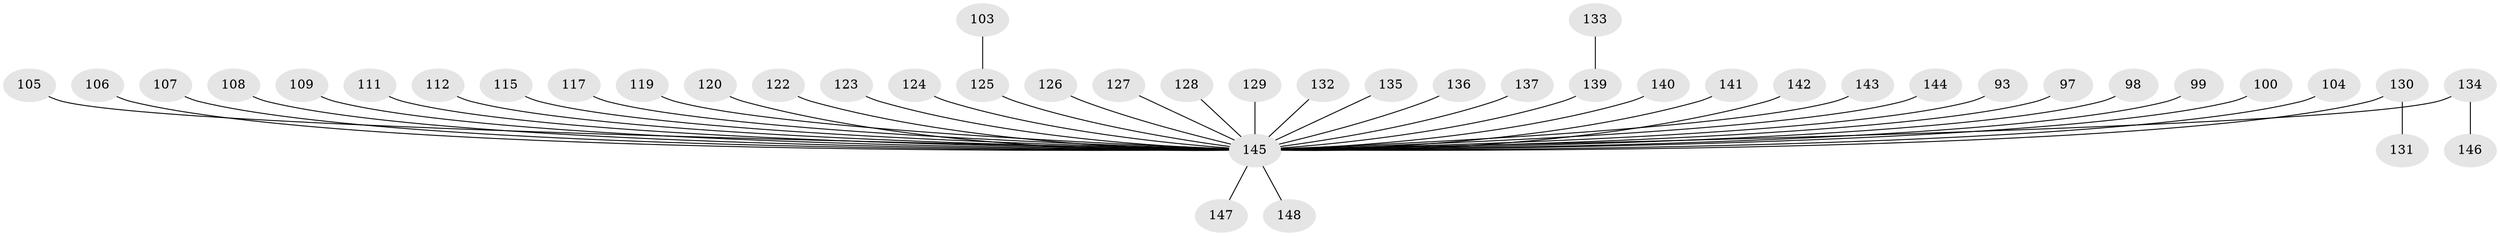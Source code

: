 // original degree distribution, {7: 0.006756756756756757, 6: 0.013513513513513514, 9: 0.006756756756756757, 2: 0.23648648648648649, 4: 0.0472972972972973, 3: 0.1554054054054054, 5: 0.033783783783783786, 1: 0.5}
// Generated by graph-tools (version 1.1) at 2025/56/03/04/25 21:56:26]
// undirected, 44 vertices, 43 edges
graph export_dot {
graph [start="1"]
  node [color=gray90,style=filled];
  93;
  97 [super="+73+82"];
  98;
  99;
  100;
  103;
  104;
  105;
  106;
  107;
  108;
  109;
  111;
  112 [super="+66"];
  115;
  117;
  119;
  120;
  122;
  123;
  124;
  125 [super="+92"];
  126;
  127;
  128;
  129;
  130;
  131;
  132;
  133;
  134;
  135;
  136 [super="+56"];
  137;
  139 [super="+64"];
  140;
  141;
  142;
  143;
  144;
  145 [super="+46+69+96+101+80+81+84+138+110+113+86+87+114+89+116+118+121+102"];
  146;
  147;
  148;
  93 -- 145;
  97 -- 145;
  98 -- 145;
  99 -- 145;
  100 -- 145;
  103 -- 125;
  104 -- 145;
  105 -- 145;
  106 -- 145;
  107 -- 145;
  108 -- 145;
  109 -- 145;
  111 -- 145;
  112 -- 145;
  115 -- 145;
  117 -- 145;
  119 -- 145;
  120 -- 145;
  122 -- 145;
  123 -- 145;
  124 -- 145;
  125 -- 145;
  126 -- 145;
  127 -- 145;
  128 -- 145;
  129 -- 145;
  130 -- 131;
  130 -- 145;
  132 -- 145;
  133 -- 139;
  134 -- 146;
  134 -- 145;
  135 -- 145;
  136 -- 145;
  137 -- 145;
  139 -- 145;
  140 -- 145;
  141 -- 145;
  142 -- 145;
  143 -- 145;
  144 -- 145;
  145 -- 148;
  145 -- 147;
}

